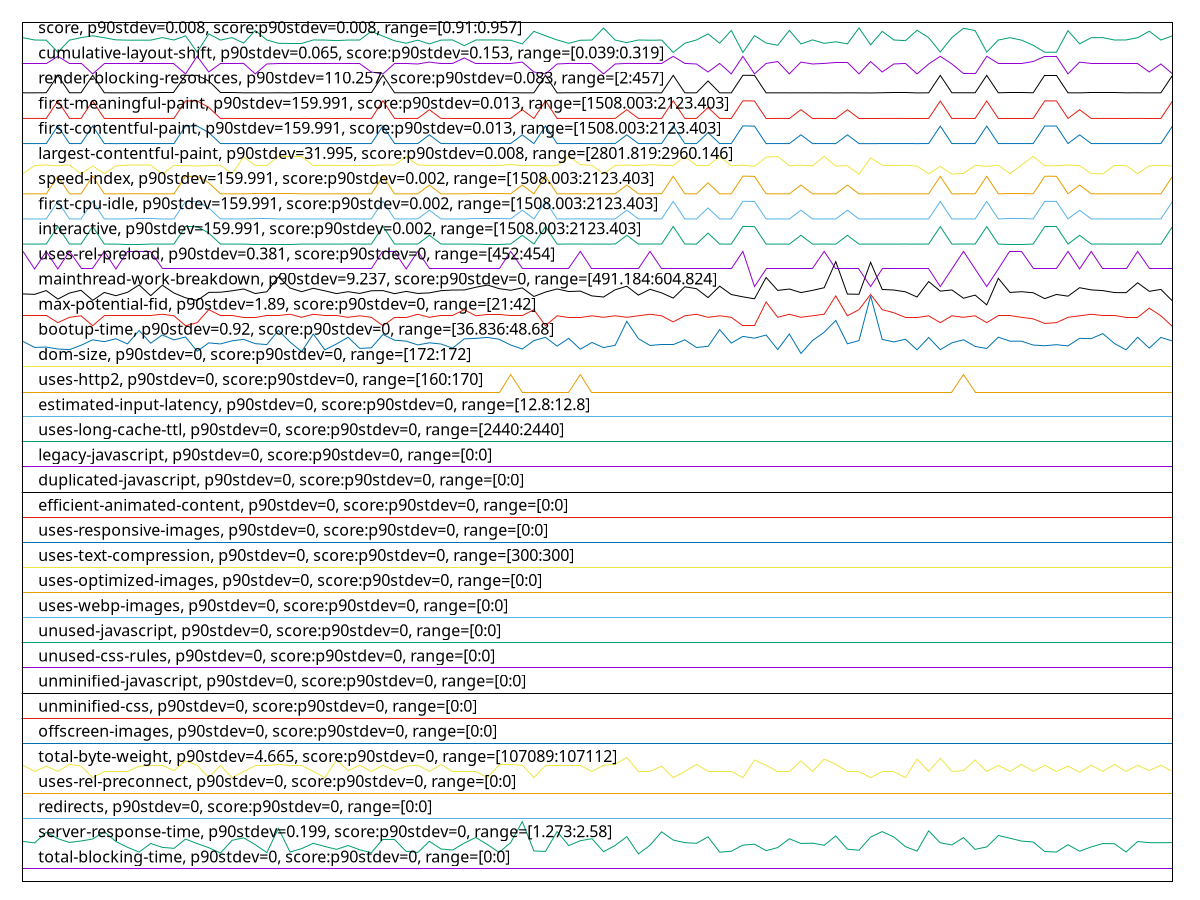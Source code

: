 reset

$totalBlockingTimeP90Stdev0ScoreP90Stdev0Range00 <<EOF
0 0.5
1 0.5
2 0.5
3 0.5
4 0.5
5 0.5
6 0.5
7 0.5
8 0.5
9 0.5
10 0.5
11 0.5
12 0.5
13 0.5
14 0.5
15 0.5
16 0.5
17 0.5
18 0.5
19 0.5
20 0.5
21 0.5
22 0.5
23 0.5
24 0.5
25 0.5
26 0.5
27 0.5
28 0.5
29 0.5
30 0.5
31 0.5
32 0.5
33 0.5
34 0.5
35 0.5
36 0.5
37 0.5
38 0.5
39 0.5
40 0.5
41 0.5
42 0.5
43 0.5
44 0.5
45 0.5
46 0.5
47 0.5
48 0.5
49 0.5
50 0.5
51 0.5
52 0.5
53 0.5
54 0.5
55 0.5
56 0.5
57 0.5
58 0.5
59 0.5
60 0.5
61 0.5
62 0.5
63 0.5
64 0.5
65 0.5
66 0.5
67 0.5
68 0.5
69 0.5
70 0.5
71 0.5
72 0.5
73 0.5
74 0.5
75 0.5
76 0.5
77 0.5
78 0.5
79 0.5
80 0.5
81 0.5
82 0.5
83 0.5
84 0.5
85 0.5
86 0.5
87 0.5
88 0.5
89 0.5
90 0.5
91 0.5
92 0.5
93 0.5
94 0.5
95 0.5
96 0.5
97 0.5
98 0.5
99 0.5
EOF

$serverResponseTimeP90Stdev0199ScoreP90Stdev0Range1273258 <<EOF
0 1.5980689170182842
1 1.535059071729958
2 1.9574219409282703
3 1.704398030942335
4 1.55376511954993
5 1.6128368495077356
6 1.6906146272855136
7 1.9840042194092826
8 1.5901926863572435
9 1.3617819971870606
10 1.1717679324894519
11 1.513399437412096
12 1.3578438818565401
13 1.3194472573839666
14 1.6886455696202531
15 1.5084767932489451
16 1.3460295358649792
17 1.1304177215189875
18 1.637450070323488
19 1.7378720112517583
20 1.4661420534458511
21 1.1510928270042196
22 2.1149465541490855
23 1.1727524613220817
24 1.3096019690576652
25 1.5202911392405063
26 1.3923023909985937
27 1.2800661040787624
28 1.4326680731364279
29 1.2633291139240508
30 1.1442011251758089
31 1.6591097046413503
32 1.6591097046413503
33 1.2003192686357247
34 1.15503094233474
35 1.6000379746835443
36 1.2948340365682138
37 1.2524992967651198
38 1.526198312236287
39 1.75362447257384
40 1.4700801687763712
41 1.1579845288326303
42 1.5488424753867793
43 2.3837229254571026
44 1.2141026722925459
45 1.1993347398030945
46 1.987942334739803
47 1.4297144866385374
48 1.6236666666666666
49 1.7034135021097048
50 1.186535864978903
51 1.4346371308016879
52 1.786113924050633
53 1.0969437412095642
54 1.4434978902953588
55 1.9761279887482421
56 1.6502489451476794
57 1.545888888888889
58 1.5202911392405063
59 1.7782376933895923
60 1.166845288326301
61 1.205241912798875
62 1.4464514767932493
63 1.4868171589310832
64 1.2288706047819973
65 1.3489831223628692
66 1.6984908579465545
67 1.514383966244726
68 1.526198312236287
69 1.4405443037974686
70 1.8146652601969058
71 1.2869578059071731
72 1.243638537271449
73 1.7683924050632913
74 1.985973277074543
75 1.7733150492264416
76 1.386395218002813
77 1.2121336146272856
78 2.016493670886076
79 1.5399817158931086
80 1.45531223628692
81 1.7487018284106892
82 1.2810506329113927
83 1.375565400843882
84 1.8304177215189874
85 1.7231040787623066
86 1.6088987341772154
87 1.5714866385372719
88 1.1934275668073138
89 1.173736990154712
90 1.4641729957805911
91 1.2072109704641352
92 1.375565400843882
93 1.5104458509142054
94 1.5025696202531647
95 1.1747215189873421
96 1.5901926863572435
97 1.545888888888889
98 1.5439198312236289
99 1.547857946554149
EOF

$redirectsP90Stdev0ScoreP90Stdev0Range00 <<EOF
0 2.5
1 2.5
2 2.5
3 2.5
4 2.5
5 2.5
6 2.5
7 2.5
8 2.5
9 2.5
10 2.5
11 2.5
12 2.5
13 2.5
14 2.5
15 2.5
16 2.5
17 2.5
18 2.5
19 2.5
20 2.5
21 2.5
22 2.5
23 2.5
24 2.5
25 2.5
26 2.5
27 2.5
28 2.5
29 2.5
30 2.5
31 2.5
32 2.5
33 2.5
34 2.5
35 2.5
36 2.5
37 2.5
38 2.5
39 2.5
40 2.5
41 2.5
42 2.5
43 2.5
44 2.5
45 2.5
46 2.5
47 2.5
48 2.5
49 2.5
50 2.5
51 2.5
52 2.5
53 2.5
54 2.5
55 2.5
56 2.5
57 2.5
58 2.5
59 2.5
60 2.5
61 2.5
62 2.5
63 2.5
64 2.5
65 2.5
66 2.5
67 2.5
68 2.5
69 2.5
70 2.5
71 2.5
72 2.5
73 2.5
74 2.5
75 2.5
76 2.5
77 2.5
78 2.5
79 2.5
80 2.5
81 2.5
82 2.5
83 2.5
84 2.5
85 2.5
86 2.5
87 2.5
88 2.5
89 2.5
90 2.5
91 2.5
92 2.5
93 2.5
94 2.5
95 2.5
96 2.5
97 2.5
98 2.5
99 2.5
EOF

$usesRelPreconnectP90Stdev0ScoreP90Stdev0Range00 <<EOF
0 3.5
1 3.5
2 3.5
3 3.5
4 3.5
5 3.5
6 3.5
7 3.5
8 3.5
9 3.5
10 3.5
11 3.5
12 3.5
13 3.5
14 3.5
15 3.5
16 3.5
17 3.5
18 3.5
19 3.5
20 3.5
21 3.5
22 3.5
23 3.5
24 3.5
25 3.5
26 3.5
27 3.5
28 3.5
29 3.5
30 3.5
31 3.5
32 3.5
33 3.5
34 3.5
35 3.5
36 3.5
37 3.5
38 3.5
39 3.5
40 3.5
41 3.5
42 3.5
43 3.5
44 3.5
45 3.5
46 3.5
47 3.5
48 3.5
49 3.5
50 3.5
51 3.5
52 3.5
53 3.5
54 3.5
55 3.5
56 3.5
57 3.5
58 3.5
59 3.5
60 3.5
61 3.5
62 3.5
63 3.5
64 3.5
65 3.5
66 3.5
67 3.5
68 3.5
69 3.5
70 3.5
71 3.5
72 3.5
73 3.5
74 3.5
75 3.5
76 3.5
77 3.5
78 3.5
79 3.5
80 3.5
81 3.5
82 3.5
83 3.5
84 3.5
85 3.5
86 3.5
87 3.5
88 3.5
89 3.5
90 3.5
91 3.5
92 3.5
93 3.5
94 3.5
95 3.5
96 3.5
97 3.5
98 3.5
99 3.5
EOF

$totalByteWeightP90Stdev4665ScoreP90Stdev0Range107089107112 <<EOF
0 4.626000000000204
1 4.381000000000313
2 4.591000000000349
3 4.381000000000313
4 4.661000000000058
5 4.591000000000349
6 4.136000000000422
7 4.381000000000313
8 4.381000000000313
9 4.381000000000313
10 4.591000000000349
11 4.626000000000204
12 4.626000000000204
13 4.416000000000167
14 4.801000000000386
15 4.626000000000204
16 4.136000000000422
17 4.626000000000204
18 4.136000000000422
19 4.381000000000313
20 4.626000000000204
21 4.626000000000204
22 4.661000000000058
23 4.626000000000204
24 4.626000000000204
25 4.381000000000313
26 4.136000000000422
27 4.83600000000024
28 4.416000000000167
29 4.626000000000204
30 4.381000000000313
31 4.626000000000204
32 4.416000000000167
33 4.591000000000349
34 4.626000000000204
35 4.381000000000313
36 4.661000000000058
37 4.381000000000313
38 4.381000000000313
39 4.381000000000313
40 4.136000000000422
41 4.661000000000058
42 4.661000000000058
43 4.626000000000204
44 4.136000000000422
45 4.626000000000204
46 4.626000000000204
47 4.626000000000204
48 4.626000000000204
49 4.381000000000313
50 4.626000000000204
51 4.661000000000058
52 4.941000000000258
53 4.381000000000313
54 4.381000000000313
55 4.591000000000349
56 4.136000000000422
57 4.381000000000313
58 4.661000000000058
59 4.381000000000313
60 4.381000000000313
61 4.381000000000313
62 4.136000000000422
63 4.83600000000024
64 4.626000000000204
65 4.381000000000313
66 4.381000000000313
67 4.801000000000386
68 4.381000000000313
69 4.871000000000095
70 4.661000000000058
71 4.381000000000313
72 4.381000000000313
73 4.136000000000422
74 4.381000000000313
75 4.381000000000313
76 4.136000000000422
77 4.871000000000095
78 4.381000000000313
79 4.906000000000404
80 4.381000000000313
81 4.416000000000167
82 4.83600000000024
83 4.381000000000313
84 4.626000000000204
85 4.381000000000313
86 4.661000000000058
87 4.381000000000313
88 4.626000000000204
89 4.381000000000313
90 4.591000000000349
91 4.346000000000458
92 4.626000000000204
93 4.381000000000313
94 4.661000000000058
95 4.381000000000313
96 4.626000000000204
97 4.416000000000167
98 4.626000000000204
99 4.381000000000313
EOF

$offscreenImagesP90Stdev0ScoreP90Stdev0Range00 <<EOF
0 5.5
1 5.5
2 5.5
3 5.5
4 5.5
5 5.5
6 5.5
7 5.5
8 5.5
9 5.5
10 5.5
11 5.5
12 5.5
13 5.5
14 5.5
15 5.5
16 5.5
17 5.5
18 5.5
19 5.5
20 5.5
21 5.5
22 5.5
23 5.5
24 5.5
25 5.5
26 5.5
27 5.5
28 5.5
29 5.5
30 5.5
31 5.5
32 5.5
33 5.5
34 5.5
35 5.5
36 5.5
37 5.5
38 5.5
39 5.5
40 5.5
41 5.5
42 5.5
43 5.5
44 5.5
45 5.5
46 5.5
47 5.5
48 5.5
49 5.5
50 5.5
51 5.5
52 5.5
53 5.5
54 5.5
55 5.5
56 5.5
57 5.5
58 5.5
59 5.5
60 5.5
61 5.5
62 5.5
63 5.5
64 5.5
65 5.5
66 5.5
67 5.5
68 5.5
69 5.5
70 5.5
71 5.5
72 5.5
73 5.5
74 5.5
75 5.5
76 5.5
77 5.5
78 5.5
79 5.5
80 5.5
81 5.5
82 5.5
83 5.5
84 5.5
85 5.5
86 5.5
87 5.5
88 5.5
89 5.5
90 5.5
91 5.5
92 5.5
93 5.5
94 5.5
95 5.5
96 5.5
97 5.5
98 5.5
99 5.5
EOF

$unminifiedCssP90Stdev0ScoreP90Stdev0Range00 <<EOF
0 6.5
1 6.5
2 6.5
3 6.5
4 6.5
5 6.5
6 6.5
7 6.5
8 6.5
9 6.5
10 6.5
11 6.5
12 6.5
13 6.5
14 6.5
15 6.5
16 6.5
17 6.5
18 6.5
19 6.5
20 6.5
21 6.5
22 6.5
23 6.5
24 6.5
25 6.5
26 6.5
27 6.5
28 6.5
29 6.5
30 6.5
31 6.5
32 6.5
33 6.5
34 6.5
35 6.5
36 6.5
37 6.5
38 6.5
39 6.5
40 6.5
41 6.5
42 6.5
43 6.5
44 6.5
45 6.5
46 6.5
47 6.5
48 6.5
49 6.5
50 6.5
51 6.5
52 6.5
53 6.5
54 6.5
55 6.5
56 6.5
57 6.5
58 6.5
59 6.5
60 6.5
61 6.5
62 6.5
63 6.5
64 6.5
65 6.5
66 6.5
67 6.5
68 6.5
69 6.5
70 6.5
71 6.5
72 6.5
73 6.5
74 6.5
75 6.5
76 6.5
77 6.5
78 6.5
79 6.5
80 6.5
81 6.5
82 6.5
83 6.5
84 6.5
85 6.5
86 6.5
87 6.5
88 6.5
89 6.5
90 6.5
91 6.5
92 6.5
93 6.5
94 6.5
95 6.5
96 6.5
97 6.5
98 6.5
99 6.5
EOF

$unminifiedJavascriptP90Stdev0ScoreP90Stdev0Range00 <<EOF
0 7.5
1 7.5
2 7.5
3 7.5
4 7.5
5 7.5
6 7.5
7 7.5
8 7.5
9 7.5
10 7.5
11 7.5
12 7.5
13 7.5
14 7.5
15 7.5
16 7.5
17 7.5
18 7.5
19 7.5
20 7.5
21 7.5
22 7.5
23 7.5
24 7.5
25 7.5
26 7.5
27 7.5
28 7.5
29 7.5
30 7.5
31 7.5
32 7.5
33 7.5
34 7.5
35 7.5
36 7.5
37 7.5
38 7.5
39 7.5
40 7.5
41 7.5
42 7.5
43 7.5
44 7.5
45 7.5
46 7.5
47 7.5
48 7.5
49 7.5
50 7.5
51 7.5
52 7.5
53 7.5
54 7.5
55 7.5
56 7.5
57 7.5
58 7.5
59 7.5
60 7.5
61 7.5
62 7.5
63 7.5
64 7.5
65 7.5
66 7.5
67 7.5
68 7.5
69 7.5
70 7.5
71 7.5
72 7.5
73 7.5
74 7.5
75 7.5
76 7.5
77 7.5
78 7.5
79 7.5
80 7.5
81 7.5
82 7.5
83 7.5
84 7.5
85 7.5
86 7.5
87 7.5
88 7.5
89 7.5
90 7.5
91 7.5
92 7.5
93 7.5
94 7.5
95 7.5
96 7.5
97 7.5
98 7.5
99 7.5
EOF

$unusedCssRulesP90Stdev0ScoreP90Stdev0Range00 <<EOF
0 8.5
1 8.5
2 8.5
3 8.5
4 8.5
5 8.5
6 8.5
7 8.5
8 8.5
9 8.5
10 8.5
11 8.5
12 8.5
13 8.5
14 8.5
15 8.5
16 8.5
17 8.5
18 8.5
19 8.5
20 8.5
21 8.5
22 8.5
23 8.5
24 8.5
25 8.5
26 8.5
27 8.5
28 8.5
29 8.5
30 8.5
31 8.5
32 8.5
33 8.5
34 8.5
35 8.5
36 8.5
37 8.5
38 8.5
39 8.5
40 8.5
41 8.5
42 8.5
43 8.5
44 8.5
45 8.5
46 8.5
47 8.5
48 8.5
49 8.5
50 8.5
51 8.5
52 8.5
53 8.5
54 8.5
55 8.5
56 8.5
57 8.5
58 8.5
59 8.5
60 8.5
61 8.5
62 8.5
63 8.5
64 8.5
65 8.5
66 8.5
67 8.5
68 8.5
69 8.5
70 8.5
71 8.5
72 8.5
73 8.5
74 8.5
75 8.5
76 8.5
77 8.5
78 8.5
79 8.5
80 8.5
81 8.5
82 8.5
83 8.5
84 8.5
85 8.5
86 8.5
87 8.5
88 8.5
89 8.5
90 8.5
91 8.5
92 8.5
93 8.5
94 8.5
95 8.5
96 8.5
97 8.5
98 8.5
99 8.5
EOF

$unusedJavascriptP90Stdev0ScoreP90Stdev0Range00 <<EOF
0 9.5
1 9.5
2 9.5
3 9.5
4 9.5
5 9.5
6 9.5
7 9.5
8 9.5
9 9.5
10 9.5
11 9.5
12 9.5
13 9.5
14 9.5
15 9.5
16 9.5
17 9.5
18 9.5
19 9.5
20 9.5
21 9.5
22 9.5
23 9.5
24 9.5
25 9.5
26 9.5
27 9.5
28 9.5
29 9.5
30 9.5
31 9.5
32 9.5
33 9.5
34 9.5
35 9.5
36 9.5
37 9.5
38 9.5
39 9.5
40 9.5
41 9.5
42 9.5
43 9.5
44 9.5
45 9.5
46 9.5
47 9.5
48 9.5
49 9.5
50 9.5
51 9.5
52 9.5
53 9.5
54 9.5
55 9.5
56 9.5
57 9.5
58 9.5
59 9.5
60 9.5
61 9.5
62 9.5
63 9.5
64 9.5
65 9.5
66 9.5
67 9.5
68 9.5
69 9.5
70 9.5
71 9.5
72 9.5
73 9.5
74 9.5
75 9.5
76 9.5
77 9.5
78 9.5
79 9.5
80 9.5
81 9.5
82 9.5
83 9.5
84 9.5
85 9.5
86 9.5
87 9.5
88 9.5
89 9.5
90 9.5
91 9.5
92 9.5
93 9.5
94 9.5
95 9.5
96 9.5
97 9.5
98 9.5
99 9.5
EOF

$usesWebpImagesP90Stdev0ScoreP90Stdev0Range00 <<EOF
0 10.5
1 10.5
2 10.5
3 10.5
4 10.5
5 10.5
6 10.5
7 10.5
8 10.5
9 10.5
10 10.5
11 10.5
12 10.5
13 10.5
14 10.5
15 10.5
16 10.5
17 10.5
18 10.5
19 10.5
20 10.5
21 10.5
22 10.5
23 10.5
24 10.5
25 10.5
26 10.5
27 10.5
28 10.5
29 10.5
30 10.5
31 10.5
32 10.5
33 10.5
34 10.5
35 10.5
36 10.5
37 10.5
38 10.5
39 10.5
40 10.5
41 10.5
42 10.5
43 10.5
44 10.5
45 10.5
46 10.5
47 10.5
48 10.5
49 10.5
50 10.5
51 10.5
52 10.5
53 10.5
54 10.5
55 10.5
56 10.5
57 10.5
58 10.5
59 10.5
60 10.5
61 10.5
62 10.5
63 10.5
64 10.5
65 10.5
66 10.5
67 10.5
68 10.5
69 10.5
70 10.5
71 10.5
72 10.5
73 10.5
74 10.5
75 10.5
76 10.5
77 10.5
78 10.5
79 10.5
80 10.5
81 10.5
82 10.5
83 10.5
84 10.5
85 10.5
86 10.5
87 10.5
88 10.5
89 10.5
90 10.5
91 10.5
92 10.5
93 10.5
94 10.5
95 10.5
96 10.5
97 10.5
98 10.5
99 10.5
EOF

$usesOptimizedImagesP90Stdev0ScoreP90Stdev0Range00 <<EOF
0 11.5
1 11.5
2 11.5
3 11.5
4 11.5
5 11.5
6 11.5
7 11.5
8 11.5
9 11.5
10 11.5
11 11.5
12 11.5
13 11.5
14 11.5
15 11.5
16 11.5
17 11.5
18 11.5
19 11.5
20 11.5
21 11.5
22 11.5
23 11.5
24 11.5
25 11.5
26 11.5
27 11.5
28 11.5
29 11.5
30 11.5
31 11.5
32 11.5
33 11.5
34 11.5
35 11.5
36 11.5
37 11.5
38 11.5
39 11.5
40 11.5
41 11.5
42 11.5
43 11.5
44 11.5
45 11.5
46 11.5
47 11.5
48 11.5
49 11.5
50 11.5
51 11.5
52 11.5
53 11.5
54 11.5
55 11.5
56 11.5
57 11.5
58 11.5
59 11.5
60 11.5
61 11.5
62 11.5
63 11.5
64 11.5
65 11.5
66 11.5
67 11.5
68 11.5
69 11.5
70 11.5
71 11.5
72 11.5
73 11.5
74 11.5
75 11.5
76 11.5
77 11.5
78 11.5
79 11.5
80 11.5
81 11.5
82 11.5
83 11.5
84 11.5
85 11.5
86 11.5
87 11.5
88 11.5
89 11.5
90 11.5
91 11.5
92 11.5
93 11.5
94 11.5
95 11.5
96 11.5
97 11.5
98 11.5
99 11.5
EOF

$usesTextCompressionP90Stdev0ScoreP90Stdev0Range300300 <<EOF
0 12.5
1 12.5
2 12.5
3 12.5
4 12.5
5 12.5
6 12.5
7 12.5
8 12.5
9 12.5
10 12.5
11 12.5
12 12.5
13 12.5
14 12.5
15 12.5
16 12.5
17 12.5
18 12.5
19 12.5
20 12.5
21 12.5
22 12.5
23 12.5
24 12.5
25 12.5
26 12.5
27 12.5
28 12.5
29 12.5
30 12.5
31 12.5
32 12.5
33 12.5
34 12.5
35 12.5
36 12.5
37 12.5
38 12.5
39 12.5
40 12.5
41 12.5
42 12.5
43 12.5
44 12.5
45 12.5
46 12.5
47 12.5
48 12.5
49 12.5
50 12.5
51 12.5
52 12.5
53 12.5
54 12.5
55 12.5
56 12.5
57 12.5
58 12.5
59 12.5
60 12.5
61 12.5
62 12.5
63 12.5
64 12.5
65 12.5
66 12.5
67 12.5
68 12.5
69 12.5
70 12.5
71 12.5
72 12.5
73 12.5
74 12.5
75 12.5
76 12.5
77 12.5
78 12.5
79 12.5
80 12.5
81 12.5
82 12.5
83 12.5
84 12.5
85 12.5
86 12.5
87 12.5
88 12.5
89 12.5
90 12.5
91 12.5
92 12.5
93 12.5
94 12.5
95 12.5
96 12.5
97 12.5
98 12.5
99 12.5
EOF

$usesResponsiveImagesP90Stdev0ScoreP90Stdev0Range00 <<EOF
0 13.5
1 13.5
2 13.5
3 13.5
4 13.5
5 13.5
6 13.5
7 13.5
8 13.5
9 13.5
10 13.5
11 13.5
12 13.5
13 13.5
14 13.5
15 13.5
16 13.5
17 13.5
18 13.5
19 13.5
20 13.5
21 13.5
22 13.5
23 13.5
24 13.5
25 13.5
26 13.5
27 13.5
28 13.5
29 13.5
30 13.5
31 13.5
32 13.5
33 13.5
34 13.5
35 13.5
36 13.5
37 13.5
38 13.5
39 13.5
40 13.5
41 13.5
42 13.5
43 13.5
44 13.5
45 13.5
46 13.5
47 13.5
48 13.5
49 13.5
50 13.5
51 13.5
52 13.5
53 13.5
54 13.5
55 13.5
56 13.5
57 13.5
58 13.5
59 13.5
60 13.5
61 13.5
62 13.5
63 13.5
64 13.5
65 13.5
66 13.5
67 13.5
68 13.5
69 13.5
70 13.5
71 13.5
72 13.5
73 13.5
74 13.5
75 13.5
76 13.5
77 13.5
78 13.5
79 13.5
80 13.5
81 13.5
82 13.5
83 13.5
84 13.5
85 13.5
86 13.5
87 13.5
88 13.5
89 13.5
90 13.5
91 13.5
92 13.5
93 13.5
94 13.5
95 13.5
96 13.5
97 13.5
98 13.5
99 13.5
EOF

$efficientAnimatedContentP90Stdev0ScoreP90Stdev0Range00 <<EOF
0 14.5
1 14.5
2 14.5
3 14.5
4 14.5
5 14.5
6 14.5
7 14.5
8 14.5
9 14.5
10 14.5
11 14.5
12 14.5
13 14.5
14 14.5
15 14.5
16 14.5
17 14.5
18 14.5
19 14.5
20 14.5
21 14.5
22 14.5
23 14.5
24 14.5
25 14.5
26 14.5
27 14.5
28 14.5
29 14.5
30 14.5
31 14.5
32 14.5
33 14.5
34 14.5
35 14.5
36 14.5
37 14.5
38 14.5
39 14.5
40 14.5
41 14.5
42 14.5
43 14.5
44 14.5
45 14.5
46 14.5
47 14.5
48 14.5
49 14.5
50 14.5
51 14.5
52 14.5
53 14.5
54 14.5
55 14.5
56 14.5
57 14.5
58 14.5
59 14.5
60 14.5
61 14.5
62 14.5
63 14.5
64 14.5
65 14.5
66 14.5
67 14.5
68 14.5
69 14.5
70 14.5
71 14.5
72 14.5
73 14.5
74 14.5
75 14.5
76 14.5
77 14.5
78 14.5
79 14.5
80 14.5
81 14.5
82 14.5
83 14.5
84 14.5
85 14.5
86 14.5
87 14.5
88 14.5
89 14.5
90 14.5
91 14.5
92 14.5
93 14.5
94 14.5
95 14.5
96 14.5
97 14.5
98 14.5
99 14.5
EOF

$duplicatedJavascriptP90Stdev0ScoreP90Stdev0Range00 <<EOF
0 15.5
1 15.5
2 15.5
3 15.5
4 15.5
5 15.5
6 15.5
7 15.5
8 15.5
9 15.5
10 15.5
11 15.5
12 15.5
13 15.5
14 15.5
15 15.5
16 15.5
17 15.5
18 15.5
19 15.5
20 15.5
21 15.5
22 15.5
23 15.5
24 15.5
25 15.5
26 15.5
27 15.5
28 15.5
29 15.5
30 15.5
31 15.5
32 15.5
33 15.5
34 15.5
35 15.5
36 15.5
37 15.5
38 15.5
39 15.5
40 15.5
41 15.5
42 15.5
43 15.5
44 15.5
45 15.5
46 15.5
47 15.5
48 15.5
49 15.5
50 15.5
51 15.5
52 15.5
53 15.5
54 15.5
55 15.5
56 15.5
57 15.5
58 15.5
59 15.5
60 15.5
61 15.5
62 15.5
63 15.5
64 15.5
65 15.5
66 15.5
67 15.5
68 15.5
69 15.5
70 15.5
71 15.5
72 15.5
73 15.5
74 15.5
75 15.5
76 15.5
77 15.5
78 15.5
79 15.5
80 15.5
81 15.5
82 15.5
83 15.5
84 15.5
85 15.5
86 15.5
87 15.5
88 15.5
89 15.5
90 15.5
91 15.5
92 15.5
93 15.5
94 15.5
95 15.5
96 15.5
97 15.5
98 15.5
99 15.5
EOF

$legacyJavascriptP90Stdev0ScoreP90Stdev0Range00 <<EOF
0 16.5
1 16.5
2 16.5
3 16.5
4 16.5
5 16.5
6 16.5
7 16.5
8 16.5
9 16.5
10 16.5
11 16.5
12 16.5
13 16.5
14 16.5
15 16.5
16 16.5
17 16.5
18 16.5
19 16.5
20 16.5
21 16.5
22 16.5
23 16.5
24 16.5
25 16.5
26 16.5
27 16.5
28 16.5
29 16.5
30 16.5
31 16.5
32 16.5
33 16.5
34 16.5
35 16.5
36 16.5
37 16.5
38 16.5
39 16.5
40 16.5
41 16.5
42 16.5
43 16.5
44 16.5
45 16.5
46 16.5
47 16.5
48 16.5
49 16.5
50 16.5
51 16.5
52 16.5
53 16.5
54 16.5
55 16.5
56 16.5
57 16.5
58 16.5
59 16.5
60 16.5
61 16.5
62 16.5
63 16.5
64 16.5
65 16.5
66 16.5
67 16.5
68 16.5
69 16.5
70 16.5
71 16.5
72 16.5
73 16.5
74 16.5
75 16.5
76 16.5
77 16.5
78 16.5
79 16.5
80 16.5
81 16.5
82 16.5
83 16.5
84 16.5
85 16.5
86 16.5
87 16.5
88 16.5
89 16.5
90 16.5
91 16.5
92 16.5
93 16.5
94 16.5
95 16.5
96 16.5
97 16.5
98 16.5
99 16.5
EOF

$usesLongCacheTtlP90Stdev0ScoreP90Stdev0Range24402440 <<EOF
0 17.5
1 17.5
2 17.5
3 17.5
4 17.5
5 17.5
6 17.5
7 17.5
8 17.5
9 17.5
10 17.5
11 17.5
12 17.5
13 17.5
14 17.5
15 17.5
16 17.5
17 17.5
18 17.5
19 17.5
20 17.5
21 17.5
22 17.5
23 17.5
24 17.5
25 17.5
26 17.5
27 17.5
28 17.5
29 17.5
30 17.5
31 17.5
32 17.5
33 17.5
34 17.5
35 17.5
36 17.5
37 17.5
38 17.5
39 17.5
40 17.5
41 17.5
42 17.5
43 17.5
44 17.5
45 17.5
46 17.5
47 17.5
48 17.5
49 17.5
50 17.5
51 17.5
52 17.5
53 17.5
54 17.5
55 17.5
56 17.5
57 17.5
58 17.5
59 17.5
60 17.5
61 17.5
62 17.5
63 17.5
64 17.5
65 17.5
66 17.5
67 17.5
68 17.5
69 17.5
70 17.5
71 17.5
72 17.5
73 17.5
74 17.5
75 17.5
76 17.5
77 17.5
78 17.5
79 17.5
80 17.5
81 17.5
82 17.5
83 17.5
84 17.5
85 17.5
86 17.5
87 17.5
88 17.5
89 17.5
90 17.5
91 17.5
92 17.5
93 17.5
94 17.5
95 17.5
96 17.5
97 17.5
98 17.5
99 17.5
EOF

$estimatedInputLatencyP90Stdev0ScoreP90Stdev0Range128128 <<EOF
0 18.500000000000185
1 18.500000000000185
2 18.500000000000185
3 18.500000000000185
4 18.500000000000185
5 18.500000000000185
6 18.500000000000185
7 18.500000000000185
8 18.500000000000185
9 18.500000000000185
10 18.500000000000185
11 18.500000000000185
12 18.500000000000185
13 18.500000000000185
14 18.500000000000185
15 18.500000000000185
16 18.500000000000185
17 18.500000000000185
18 18.500000000000185
19 18.500000000000185
20 18.500000000000185
21 18.500000000000185
22 18.500000000000185
23 18.500000000000185
24 18.500000000000185
25 18.500000000000185
26 18.500000000000185
27 18.500000000000185
28 18.500000000000185
29 18.500000000000185
30 18.500000000000185
31 18.500000000000185
32 18.500000000000185
33 18.500000000000185
34 18.500000000000185
35 18.500000000000185
36 18.500000000000185
37 18.500000000000185
38 18.500000000000185
39 18.500000000000185
40 18.500000000000185
41 18.500000000000185
42 18.500000000000185
43 18.500000000000185
44 18.500000000000185
45 18.500000000000185
46 18.500000000000185
47 18.500000000000185
48 18.500000000000185
49 18.500000000000185
50 18.500000000000185
51 18.500000000000185
52 18.500000000000185
53 18.500000000000185
54 18.500000000000185
55 18.500000000000185
56 18.500000000000185
57 18.500000000000185
58 18.500000000000185
59 18.500000000000185
60 18.500000000000185
61 18.500000000000185
62 18.500000000000185
63 18.500000000000185
64 18.500000000000185
65 18.500000000000185
66 18.500000000000185
67 18.500000000000185
68 18.500000000000185
69 18.500000000000185
70 18.500000000000185
71 18.500000000000185
72 18.500000000000185
73 18.500000000000185
74 18.500000000000185
75 18.500000000000185
76 18.500000000000185
77 18.500000000000185
78 18.500000000000185
79 18.500000000000185
80 18.500000000000185
81 18.500000000000185
82 18.500000000000185
83 18.500000000000185
84 18.500000000000185
85 18.500000000000185
86 18.500000000000185
87 18.500000000000185
88 18.500000000000185
89 18.500000000000185
90 18.500000000000185
91 18.500000000000185
92 18.500000000000185
93 18.500000000000185
94 18.500000000000185
95 18.500000000000185
96 18.500000000000185
97 18.500000000000185
98 18.500000000000185
99 18.500000000000185
EOF

$usesHttp2P90Stdev0ScoreP90Stdev0Range160170 <<EOF
0 19.479
1 19.479
2 19.479
3 19.479
4 19.479
5 19.479
6 19.479
7 19.479
8 19.479
9 19.479
10 19.479
11 19.479
12 19.479
13 19.479
14 19.479
15 19.479
16 19.479
17 19.479
18 19.479
19 19.479
20 19.479
21 19.479
22 19.479
23 19.479
24 19.479
25 19.479
26 19.479
27 19.479
28 19.479
29 19.479
30 19.479
31 19.479
32 19.479
33 19.479
34 19.479
35 19.479
36 19.479
37 19.479
38 19.479
39 19.479
40 19.479
41 19.479
42 20.179
43 19.479
44 19.479
45 19.479
46 19.479
47 19.479
48 20.179
49 19.479
50 19.479
51 19.479
52 19.479
53 19.479
54 19.479
55 19.479
56 19.479
57 19.479
58 19.479
59 19.479
60 19.479
61 19.479
62 19.479
63 19.479
64 19.479
65 19.479
66 19.479
67 19.479
68 19.479
69 19.479
70 19.479
71 19.479
72 19.479
73 19.479
74 19.479
75 19.479
76 19.479
77 19.479
78 19.479
79 19.479
80 19.479
81 20.179
82 19.479
83 19.479
84 19.479
85 19.479
86 19.479
87 19.479
88 19.479
89 19.479
90 19.479
91 19.479
92 19.479
93 19.479
94 19.479
95 19.479
96 19.479
97 19.479
98 19.479
99 19.479
EOF

$domSizeP90Stdev0ScoreP90Stdev0Range172172 <<EOF
0 20.5
1 20.5
2 20.5
3 20.5
4 20.5
5 20.5
6 20.5
7 20.5
8 20.5
9 20.5
10 20.5
11 20.5
12 20.5
13 20.5
14 20.5
15 20.5
16 20.5
17 20.5
18 20.5
19 20.5
20 20.5
21 20.5
22 20.5
23 20.5
24 20.5
25 20.5
26 20.5
27 20.5
28 20.5
29 20.5
30 20.5
31 20.5
32 20.5
33 20.5
34 20.5
35 20.5
36 20.5
37 20.5
38 20.5
39 20.5
40 20.5
41 20.5
42 20.5
43 20.5
44 20.5
45 20.5
46 20.5
47 20.5
48 20.5
49 20.5
50 20.5
51 20.5
52 20.5
53 20.5
54 20.5
55 20.5
56 20.5
57 20.5
58 20.5
59 20.5
60 20.5
61 20.5
62 20.5
63 20.5
64 20.5
65 20.5
66 20.5
67 20.5
68 20.5
69 20.5
70 20.5
71 20.5
72 20.5
73 20.5
74 20.5
75 20.5
76 20.5
77 20.5
78 20.5
79 20.5
80 20.5
81 20.5
82 20.5
83 20.5
84 20.5
85 20.5
86 20.5
87 20.5
88 20.5
89 20.5
90 20.5
91 20.5
92 20.5
93 20.5
94 20.5
95 20.5
96 20.5
97 20.5
98 20.5
99 20.5
EOF

$bootupTimeP90Stdev092ScoreP90Stdev0Range368364868 <<EOF
0 21.49652707182321
1 21.2590685082873
2 21.272991160221
3 21.19641657458564
4 21.16934475138122
5 21.344151381215475
6 21.561499447513818
7 21.487245303867407
8 21.602493922651938
9 21.39829502762431
10 21.93122320441989
11 21.4269138121547
12 21.75564309392265
13 21.559179005524864
14 21.673654143646413
15 21.106692817679562
16 21.44006298342542
17 21.39752154696133
18 21.520504972375694
19 21.579289502762435
20 21.40912375690608
21 21.37199668508288
22 21.937411049723757
23 21.47022872928177
24 21.09509060773481
25 21.79199668508287
26 21.161609944751387
27 21.39674806629835
28 21.662825414364644
29 21.220394475138125
30 21.24205193370166
31 21.77343314917127
32 21.546029834254146
33 21.508902762430942
34 21.358074033149173
35 21.442383425414366
36 21.394427624309394
37 21.23122320441989
38 21.598626519337017
39 21.617963535911603
40 21.65741104972376
41 21.583930386740334
42 21.35420662983426
43 21.19641657458564
44 21.529786740331495
45 21.658958011049727
46 21.31089171270719
47 21.61873701657459
48 21.188681767955806
49 21.45630607734807
50 21.252107182320444
51 21.34337790055249
52 22.29707955801105
53 21.60790828729282
54 21.33641657458564
55 21.385145856353596
56 21.385145856353596
57 21.559179005524864
58 21.25674806629835
59 21.30238342541437
60 21.96680331491713
61 21.430781215469615
62 21.697632044198897
63 21.625698342541437
64 21.752549171270722
65 21.173212154696138
66 21.79277016574586
67 21.020836464088404
68 21.533654143646412
69 21.861609944751386
70 22.332659668508285
71 21.4037093922652
72 21.531333701657463
73 23.31111270718231
74 21.577742541436464
75 21.477963535911606
76 21.5854773480663
77 21.161609944751383
78 21.65509060773481
79 21.170891712707185
80 21.440836464088402
81 21.56459337016575
82 21.298516022099452
83 21.217300552486194
84 21.665145856353593
85 21.508129281767957
86 21.506582320441993
87 21.35265966850829
88 21.32558784530387
89 21.367355801104978
90 21.319400000000005
91 21.620283977900556
92 21.6086817679558
93 21.809786740331496
94 21.414538121546965
95 21.163156906077354
96 21.66282541436464
97 21.230449723756912
98 21.656637569060777
99 21.514317127071827
EOF

$maxPotentialFidP90Stdev189ScoreP90Stdev0Range2142 <<EOF
0 22.51795652173913
1 22.51795652173913
2 22.51795652173913
3 22.24404347826087
4 22.45708695652174
5 22.51795652173913
6 22.122304347826088
7 22.51795652173913
8 22.51795652173913
9 22.51795652173913
10 22.51795652173913
11 22.51795652173913
12 22.57882608695652
13 22.51795652173913
14 22.122304347826088
15 22.24404347826087
16 22.761434782608696
17 22.51795652173913
18 22.51795652173913
19 22.45708695652174
20 22.45708695652174
21 22.51795652173913
22 22.51795652173913
23 22.57882608695652
24 22.45708695652174
25 22.57882608695652
26 22.51795652173913
27 22.51795652173913
28 22.45708695652174
29 22.51795652173913
30 22.45708695652174
31 22.122304347826088
32 22.45708695652174
33 22.45708695652174
34 22.57882608695652
35 22.45708695652174
36 22.51795652173913
37 22.51795652173913
38 22.761434782608696
39 22.51795652173913
40 22.57882608695652
41 22.57882608695652
42 22.51795652173913
43 22.51795652173913
44 22.761434782608696
45 22.122304347826088
46 22.51795652173913
47 22.45708695652174
48 22.45708695652174
49 22.51795652173913
50 22.45708695652174
51 22.51795652173913
52 22.45708695652174
53 22.51795652173913
54 22.57882608695652
55 22.51795652173913
56 22.274478260869564
57 22.51795652173913
58 22.57882608695652
59 22.45708695652174
60 22.51795652173913
61 22.45708695652174
62 22.122304347826088
63 22.122304347826088
64 23.065782608695653
65 22.45708695652174
66 22.57882608695652
67 22.45708695652174
68 22.51795652173913
69 22.57882608695652
70 23.309260869565218
71 22.51795652173913
72 22.761434782608696
73 23.37013043478261
74 22.761434782608696
75 22.639695652173913
76 22.45708695652174
77 22.45708695652174
78 22.51795652173913
79 22.24404347826087
80 22.51795652173913
81 22.45708695652174
82 22.51795652173913
83 22.24404347826087
84 22.51795652173913
85 22.51795652173913
86 22.45708695652174
87 22.396217391304347
88 22.213608695652173
89 22.24404347826087
90 22.45708695652174
91 22.51795652173913
92 22.57882608695652
93 22.51795652173913
94 22.51795652173913
95 22.45708695652174
96 22.45708695652174
97 22.822304347826087
98 22.51795652173913
99 22.09186956521739
EOF

$mainthreadWorkBreakdownP90Stdev9237ScoreP90Stdev0Range491184604824 <<EOF
0 23.388150752464973
1 23.370290520671162
2 23.52140624459436
3 23.18296998789137
4 23.42235763708701
5 23.532122383670647
6 23.131326673585882
7 23.446272184743126
8 23.317133627400104
9 23.451357810067464
10 23.747353312575683
11 23.31901046531742
12 23.735607939802804
13 23.423689586576717
14 23.233462982183013
15 23.12666485037191
16 23.44990477426051
17 23.45511148590209
18 23.511416623421557
19 23.58558199273482
20 23.404497405293203
21 23.47496964193046
22 24.067747708008994
23 23.62190788790867
24 23.476785936689154
25 23.611797180418613
26 23.51099282131119
27 23.40068318629995
28 23.477754627227124
29 23.406676959003637
30 23.51280911606988
31 23.52074026984951
32 23.398140373637776
33 23.48895511157239
34 23.40740347690711
35 23.42962281612178
36 23.51686550769763
37 23.54308069538142
38 23.545805137519462
39 23.65278489880643
40 23.741662255665112
41 23.59914366026639
42 23.53266727209825
43 23.627598944819237
44 23.286498789136825
45 23.461831776509257
46 23.5863085106383
47 23.483748399930807
48 23.4997317938073
49 23.308415412558382
50 23.265611399411867
51 23.553251946030098
52 23.695104566683966
53 23.340745459263104
54 23.572867929423975
55 23.430470420342502
56 23.22298901574122
57 23.671129475869225
58 23.596540304445597
59 23.243210430721327
60 23.695891627746065
61 23.364478377443348
62 23.27221060370178
63 23.195078619615984
64 24.042743383497665
65 23.527642189932536
66 23.582857550596778
67 23.44209470679813
68 23.529458484691233
69 23.634682494378133
70 24.67239223317765
71 23.382096436602662
72 23.37549723231275
73 24.646177045493864
74 23.5658449230237
75 23.542777979588305
76 23.47200302715793
77 23.26482433834977
78 23.881153693132674
79 23.499186905379695
80 23.546652741740182
81 23.216268725134057
82 23.341593063483828
83 22.952361096696073
84 24.008294326241135
85 23.446514357377616
86 23.476483220896043
87 23.43398192354264
88 23.201859453381765
89 23.366718474312403
90 23.29891013665456
91 23.635348469122988
92 23.548892838609234
93 23.520316467739146
94 23.44179199100502
95 23.437493426742783
96 23.831326673585885
97 23.49234552845528
98 23.56790339041688
99 23.105111485902093
EOF

$usesRelPreloadP90Stdev0381ScoreP90Stdev0Range452454 <<EOF
0 25.08099999999996
1 24.380999999999972
2 25.08099999999996
3 24.380999999999972
4 25.08099999999996
5 24.380999999999972
6 24.380999999999972
7 25.08099999999996
8 24.380999999999972
9 25.08099999999996
10 25.08099999999996
11 25.08099999999996
12 24.380999999999972
13 24.380999999999972
14 24.380999999999972
15 24.380999999999972
16 24.380999999999972
17 24.380999999999972
18 24.380999999999972
19 24.380999999999972
20 24.380999999999972
21 24.380999999999972
22 24.380999999999972
23 24.380999999999972
24 24.380999999999972
25 24.380999999999972
26 24.380999999999972
27 24.380999999999972
28 24.380999999999972
29 24.380999999999972
30 24.380999999999972
31 25.08099999999996
32 25.08099999999996
33 24.380999999999972
34 25.08099999999996
35 24.380999999999972
36 24.380999999999972
37 24.380999999999972
38 24.380999999999972
39 24.380999999999972
40 24.380999999999972
41 24.380999999999972
42 25.08099999999996
43 24.380999999999972
44 24.380999999999972
45 24.380999999999972
46 24.380999999999972
47 24.380999999999972
48 25.08099999999996
49 24.380999999999972
50 24.380999999999972
51 24.380999999999972
52 24.380999999999972
53 24.380999999999972
54 25.08099999999996
55 24.380999999999972
56 24.380999999999972
57 24.380999999999972
58 24.380999999999972
59 24.380999999999972
60 24.380999999999972
61 24.380999999999972
62 25.08099999999996
63 23.680999999999983
64 24.380999999999972
65 24.380999999999972
66 24.380999999999972
67 24.380999999999972
68 24.380999999999972
69 25.08099999999996
70 24.380999999999972
71 24.380999999999972
72 24.380999999999972
73 23.680999999999983
74 24.380999999999972
75 24.380999999999972
76 24.380999999999972
77 24.380999999999972
78 24.380999999999972
79 23.680999999999983
80 24.380999999999972
81 25.08099999999996
82 24.380999999999972
83 23.680999999999983
84 24.380999999999972
85 25.08099999999996
86 25.08099999999996
87 24.380999999999972
88 24.380999999999972
89 24.380999999999972
90 25.08099999999996
91 24.380999999999972
92 25.08099999999996
93 24.380999999999972
94 24.380999999999972
95 24.380999999999972
96 25.08099999999996
97 24.380999999999972
98 24.380999999999972
99 24.380999999999972
EOF

$interactiveP90Stdev159991ScoreP90Stdev0002Range15080032123403 <<EOF
0 25.373466945410115
1 25.372038520618293
2 25.373365743782323
3 26.07089905461729
4 25.37356768755265
5 25.37260024134463
6 26.070446346768108
7 25.37341295589245
8 25.3707334676179
9 25.373703580317326
10 25.373551835311293
11 25.373461431587035
12 25.372047365709484
13 25.37273050541491
14 26.07171234352168
15 26.070076173958164
16 25.80995393118765
17 25.373661767158964
18 25.372432758968557
19 25.37113724028724
20 25.37245481426088
21 25.37247824800897
22 25.372724417235258
23 25.372864789981186
24 25.372492377180617
25 25.371647383793512
26 25.37237268127124
27 25.371590981978247
28 25.37296277521218
29 25.372570374802944
30 25.372245633597757
31 26.07700980648204
32 25.373310720422833
33 25.372517533998423
34 25.37337275093249
35 25.720767842858667
36 25.373086491617553
37 25.371822792290263
38 25.371630153096383
39 25.372108706991256
40 25.372163270865492
41 25.372157871913725
42 25.374890660478055
43 25.72034775846271
44 25.372524196534645
45 26.070230446133106
46 25.371927899542737
47 25.37304352974605
48 25.374537660929583
49 25.372298129788337
50 25.372068157417353
51 25.372774960613498
52 25.721213773300313
53 25.372472274700634
54 25.37393240397517
55 25.37332576856499
56 26.073661996901592
57 25.372818267098943
58 25.37213248535329
59 25.80919865229692
60 25.37321342441972
61 25.37172480705927
62 26.07637640605565
63 26.067176707116957
64 25.371170093483094
65 25.37328246207954
66 25.371701832796433
67 25.721860843413086
68 25.371299668325488
69 25.373359885345298
70 25.37090588946048
71 25.719683802266754
72 25.371389382821864
73 25.370092255942147
74 25.37245894962819
75 25.37202416170402
76 25.372768642691216
77 25.370870164481772
78 25.373319795256652
79 26.067132596532314
80 25.37179051345098
81 25.37439636921314
82 25.372773811900355
83 26.067595929978054
84 25.372589673183725
85 25.373439491166025
86 25.37343110556009
87 25.373016764729844
88 26.07157915023289
89 26.07122994143778
90 25.373953655168293
91 25.71980372791876
92 25.373532881544453
93 25.372849397225085
94 25.372059656940102
95 25.37174628799502
96 25.373360344830555
97 25.371518038693743
98 25.372677894353018
99 26.07009225594215
EOF

$firstCpuIdleP90Stdev159991ScoreP90Stdev0002Range15080032123403 <<EOF
0 26.373466945410115
1 26.372038520618293
2 26.373365743782323
3 27.07089905461729
4 26.37356768755265
5 26.37260024134463
6 27.070446346768108
7 26.37341295589245
8 26.3707334676179
9 26.373703580317326
10 26.373551835311293
11 26.373461431587035
12 26.372047365709484
13 26.37273050541491
14 27.07171234352168
15 27.070076173958164
16 26.80995393118765
17 26.373661767158964
18 26.372432758968557
19 26.37113724028724
20 26.37245481426088
21 26.37247824800897
22 26.372724417235258
23 26.372864789981186
24 26.372492377180617
25 26.371647383793512
26 26.37237268127124
27 26.371590981978247
28 26.37296277521218
29 26.372570374802944
30 26.372245633597757
31 27.07700980648204
32 26.373310720422833
33 26.372517533998423
34 26.37337275093249
35 26.720767842858667
36 26.373086491617553
37 26.371822792290263
38 26.371630153096383
39 26.372108706991256
40 26.372163270865492
41 26.372157871913725
42 26.374890660478055
43 26.72034775846271
44 26.372524196534645
45 27.070230446133106
46 26.371927899542737
47 26.37304352974605
48 26.374537660929583
49 26.372298129788337
50 26.372068157417353
51 26.372774960613498
52 26.721213773300313
53 26.372472274700634
54 26.37393240397517
55 26.37332576856499
56 27.073661996901592
57 26.372818267098943
58 26.37213248535329
59 26.80919865229692
60 26.37321342441972
61 26.37172480705927
62 27.07637640605565
63 27.067176707116957
64 26.371170093483094
65 26.37328246207954
66 26.371701832796433
67 26.721860843413086
68 26.371299668325488
69 26.373359885345298
70 26.37090588946048
71 26.719683802266754
72 26.371389382821864
73 26.370092255942147
74 26.37245894962819
75 26.37202416170402
76 26.372768642691216
77 26.370870164481772
78 26.373319795256652
79 27.067132596532314
80 26.37179051345098
81 26.37439636921314
82 26.372773811900355
83 27.067595929978054
84 26.372589673183725
85 26.373439491166025
86 26.37343110556009
87 26.373016764729844
88 27.07157915023289
89 27.07122994143778
90 26.373953655168293
91 26.71980372791876
92 26.373532881544453
93 26.372849397225085
94 26.372059656940102
95 26.37174628799502
96 26.373360344830555
97 26.371518038693743
98 26.372677894353018
99 27.07009225594215
EOF

$speedIndexP90Stdev159991ScoreP90Stdev0002Range15080032123403 <<EOF
0 27.373466945410115
1 27.372038520618293
2 27.373365743782323
3 28.07089905461729
4 27.37356768755265
5 27.37260024134463
6 28.070446346768108
7 27.37341295589245
8 27.3707334676179
9 27.373703580317326
10 27.373551835311293
11 27.373461431587035
12 27.372047365709484
13 27.37273050541491
14 28.07171234352168
15 28.070076173958164
16 27.80995393118765
17 27.373661767158964
18 27.372432758968557
19 27.37113724028724
20 27.37245481426088
21 27.37247824800897
22 27.372724417235258
23 27.372864789981186
24 27.372492377180617
25 27.371647383793512
26 27.37237268127124
27 27.371590981978247
28 27.37296277521218
29 27.372570374802944
30 27.372245633597757
31 28.07700980648204
32 27.373310720422833
33 27.372517533998423
34 27.37337275093249
35 27.720767842858667
36 27.373086491617553
37 27.371822792290263
38 27.371630153096383
39 27.372108706991256
40 27.372163270865492
41 27.372157871913725
42 27.374890660478055
43 27.72034775846271
44 27.372524196534645
45 28.070230446133106
46 27.371927899542737
47 27.37304352974605
48 27.374537660929583
49 27.372298129788337
50 27.372068157417353
51 27.372774960613498
52 27.721213773300313
53 27.372472274700634
54 27.37393240397517
55 27.37332576856499
56 28.073661996901592
57 27.372818267098943
58 27.37213248535329
59 27.80919865229692
60 27.37321342441972
61 27.37172480705927
62 28.07637640605565
63 28.067176707116957
64 27.371170093483094
65 27.37328246207954
66 27.371701832796433
67 27.721860843413086
68 27.371299668325488
69 27.373359885345298
70 27.37090588946048
71 27.719683802266754
72 27.371389382821864
73 27.370092255942147
74 27.37245894962819
75 27.37202416170402
76 27.372768642691216
77 27.370870164481772
78 27.373319795256652
79 28.067132596532314
80 27.37179051345098
81 27.37439636921314
82 27.372773811900355
83 28.067595929978054
84 27.372589673183725
85 27.373439491166025
86 27.37343110556009
87 27.373016764729844
88 28.07157915023289
89 28.07122994143778
90 27.373953655168293
91 27.71980372791876
92 27.373532881544453
93 27.372849397225085
94 27.372059656940102
95 27.37174628799502
96 27.373360344830555
97 27.371518038693743
98 27.372677894353018
99 28.07009225594215
EOF

$largestContentfulPaintP90Stdev31995ScoreP90Stdev0008Range28018192960146 <<EOF
0 28.176229347040852
1 28.497963623015547
2 28.52469585028913
3 28.48537235158968
4 28.522028076650734
5 28.165416895367716
6 28.48278050040421
7 28.179257353338734
8 28.481363509278438
9 28.51838790282708
10 28.520700003713067
11 28.518166519338244
12 28.15476404044247
13 28.502977012856988
14 28.490134262555543
15 28.480631644191753
16 28.49475572838327
17 28.515851226517295
18 28.16468366230891
19 28.83767350869867
20 28.50752825611565
21 28.496763683466888
22 28.861408965037896
23 28.85468082213822
24 28.85476404044247
25 28.497187754825525
26 28.507173267349312
27 28.49997043812239
28 28.503565012875228
29 28.50043235670981
30 28.497759567173624
31 28.520858688479528
32 28.525076830525844
33 28.85687641739827
34 28.521563878109774
35 28.50539421960122
36 28.51317114112978
37 28.492725885745667
38 28.49408656201898
39 28.497465225171474
40 28.49821099797476
41 28.499688635864715
42 28.54003970962512
43 28.498052085212937
44 28.505374839996122
45 28.481534049803308
46 28.492026851989984
47 28.86575455648716
48 28.535031563676828
49 28.506982663233273
50 28.160927210854666
51 28.507296840831238
52 28.518804678334384
53 28.499397029806808
54 28.528054677845823
55 28.511175725790643
56 28.50143622025394
57 28.857794098698548
58 28.499340030968288
59 28.49338912423076
60 28.862243428033928
61 28.48808732026638
62 28.517186595306292
63 28.463817442817138
64 28.830482535230175
65 28.861704219021465
66 28.49092312648075
67 28.508890984347147
68 28.486037186042253
69 28.867180667427085
70 28.473413083285408
71 28.491772409174793
72 28.14522243487313
73 28.80823588855327
74 28.509865208495242
75 28.495528404638343
76 28.509114875784874
77 28.476379530837676
78 28.164626663470386
79 28.463556616132045
80 28.155277941970617
81 28.186371720368257
82 28.508970554725725
83 28.466240805435937
84 28.507782014944773
85 28.17798650723494
86 28.518295792704016
87 28.861788577302484
88 28.489352922477018
89 28.48732102788123
90 28.52118038992417
91 28.49203574380879
92 28.175364332667368
93 28.168747451500508
94 28.501237864295867
95 28.49413831696436
96 28.17626331834861
97 28.487193578478287
98 28.506857493783876
99 28.480727402240483
EOF

$firstContentfulPaintP90Stdev159991ScoreP90Stdev0013Range15080032123403 <<EOF
0 29.373466945410115
1 29.372038520618293
2 29.373365743782323
3 30.07089905461729
4 29.37356768755265
5 29.37260024134463
6 30.070446346768108
7 29.37341295589245
8 29.3707334676179
9 29.373703580317326
10 29.373551835311293
11 29.373461431587035
12 29.372047365709484
13 29.37273050541491
14 30.07171234352168
15 30.070076173958164
16 29.80995393118765
17 29.373661767158964
18 29.372432758968557
19 29.37113724028724
20 29.37245481426088
21 29.37247824800897
22 29.372724417235258
23 29.372864789981186
24 29.372492377180617
25 29.371647383793512
26 29.37237268127124
27 29.371590981978247
28 29.37296277521218
29 29.372570374802944
30 29.372245633597757
31 30.07700980648204
32 29.373310720422833
33 29.372517533998423
34 29.37337275093249
35 29.720767842858667
36 29.373086491617553
37 29.371822792290263
38 29.371630153096383
39 29.372108706991256
40 29.372163270865492
41 29.372157871913725
42 29.374890660478055
43 29.72034775846271
44 29.372524196534645
45 30.070230446133106
46 29.371927899542737
47 29.37304352974605
48 29.374537660929583
49 29.372298129788337
50 29.372068157417353
51 29.372774960613498
52 29.721213773300313
53 29.372472274700634
54 29.37393240397517
55 29.37332576856499
56 30.073661996901592
57 29.372818267098943
58 29.37213248535329
59 29.80919865229692
60 29.37321342441972
61 29.37172480705927
62 30.07637640605565
63 30.067176707116957
64 29.371170093483094
65 29.37328246207954
66 29.371701832796433
67 29.721860843413086
68 29.371299668325488
69 29.373359885345298
70 29.37090588946048
71 29.719683802266754
72 29.371389382821864
73 29.370092255942147
74 29.37245894962819
75 29.37202416170402
76 29.372768642691216
77 29.370870164481772
78 29.373319795256652
79 30.067132596532314
80 29.37179051345098
81 29.37439636921314
82 29.372773811900355
83 30.067595929978054
84 29.372589673183725
85 29.373439491166025
86 29.37343110556009
87 29.373016764729844
88 30.07157915023289
89 30.07122994143778
90 29.373953655168293
91 29.71980372791876
92 29.373532881544453
93 29.372849397225085
94 29.372059656940102
95 29.37174628799502
96 29.373360344830555
97 29.371518038693743
98 29.372677894353018
99 30.07009225594215
EOF

$firstMeaningfulPaintP90Stdev159991ScoreP90Stdev0013Range15080032123403 <<EOF
0 30.373466945410115
1 30.372038520618293
2 30.373365743782323
3 31.07089905461729
4 30.37356768755265
5 30.37260024134463
6 31.070446346768108
7 30.37341295589245
8 30.3707334676179
9 30.373703580317326
10 30.373551835311293
11 30.373461431587035
12 30.372047365709484
13 30.37273050541491
14 31.07171234352168
15 31.070076173958164
16 30.80995393118765
17 30.373661767158964
18 30.372432758968557
19 30.37113724028724
20 30.37245481426088
21 30.37247824800897
22 30.372724417235258
23 30.372864789981186
24 30.372492377180617
25 30.371647383793512
26 30.37237268127124
27 30.371590981978247
28 30.37296277521218
29 30.372570374802944
30 30.372245633597757
31 31.07700980648204
32 30.373310720422833
33 30.372517533998423
34 30.37337275093249
35 30.720767842858667
36 30.373086491617553
37 30.371822792290263
38 30.371630153096383
39 30.372108706991256
40 30.372163270865492
41 30.372157871913725
42 30.374890660478055
43 30.72034775846271
44 30.372524196534645
45 31.070230446133106
46 30.371927899542737
47 30.37304352974605
48 30.374537660929583
49 30.372298129788337
50 30.372068157417353
51 30.372774960613498
52 30.721213773300313
53 30.372472274700634
54 30.37393240397517
55 30.37332576856499
56 31.073661996901592
57 30.372818267098943
58 30.37213248535329
59 30.80919865229692
60 30.37321342441972
61 30.37172480705927
62 31.07637640605565
63 31.067176707116957
64 30.371170093483094
65 30.37328246207954
66 30.371701832796433
67 30.721860843413086
68 30.371299668325488
69 30.373359885345298
70 30.37090588946048
71 30.719683802266754
72 30.371389382821864
73 30.370092255942147
74 30.37245894962819
75 30.37202416170402
76 30.372768642691216
77 30.370870164481772
78 30.373319795256652
79 31.067132596532314
80 30.37179051345098
81 30.37439636921314
82 30.372773811900355
83 31.067595929978054
84 30.372589673183725
85 30.373439491166025
86 30.37343110556009
87 30.373016764729844
88 31.07157915023289
89 31.07122994143778
90 30.373953655168293
91 30.71980372791876
92 30.373532881544453
93 30.372849397225085
94 30.372059656940102
95 30.37174628799502
96 30.373360344830555
97 30.371518038693743
98 30.372677894353018
99 31.07009225594215
EOF

$renderBlockingResourcesP90Stdev110257ScoreP90Stdev0083Range2457 <<EOF
0 31.39385651214128
1 31.392311258278145
2 31.39694701986755
3 32.089220750551874
4 31.395401766004415
5 31.39385651214128
6 32.08767549668874
7 31.395401766004415
8 31.390766004415013
9 31.39385651214128
10 31.395401766004415
11 31.39385651214128
12 31.392311258278145
13 31.392311258278145
14 32.089220750551874
15 32.08767549668874
16 31.863613686534215
17 31.39385651214128
18 31.39385651214128
19 31.392311258278145
20 31.39385651214128
21 31.390766004415013
22 31.395401766004415
23 31.392311258278145
24 31.39385651214128
25 31.39385651214128
26 31.39385651214128
27 31.392311258278145
28 31.392311258278145
29 31.392311258278145
30 31.392311258278145
31 32.09076600441501
32 31.395401766004415
33 31.39385651214128
34 31.395401766004415
35 31.39385651214128
36 31.39385651214128
37 31.392311258278145
38 31.392311258278145
39 31.392311258278145
40 31.392311258278145
41 31.392311258278145
42 31.39694701986755
43 31.392311258278145
44 31.39385651214128
45 32.08767549668874
46 31.390766004415013
47 31.395401766004415
48 31.39694701986755
49 31.39385651214128
50 31.39385651214128
51 31.39385651214128
52 31.39385651214128
53 31.392311258278145
54 31.395401766004415
55 31.392311258278145
56 32.089220750551874
57 31.39385651214128
58 31.392311258278145
59 31.86515894039735
60 31.39385651214128
61 31.390766004415013
62 32.09076600441501
63 32.08767549668874
64 31.390766004415013
65 31.39385651214128
66 31.390766004415013
67 31.392311258278145
68 31.390766004415013
69 31.39385651214128
70 31.38922075055188
71 31.392311258278145
72 31.390766004415013
73 31.387675496688743
74 31.395401766004415
75 31.392311258278145
76 31.392311258278145
77 31.38922075055188
78 31.392311258278145
79 32.08767549668874
80 31.39385651214128
81 31.395401766004415
82 31.39385651214128
83 32.08767549668874
84 31.39385651214128
85 31.395401766004415
86 31.395401766004415
87 31.39385651214128
88 32.089220750551874
89 32.089220750551874
90 31.39385651214128
91 31.390766004415013
92 31.39385651214128
93 31.39385651214128
94 31.39385651214128
95 31.392311258278145
96 31.395401766004415
97 31.390766004415013
98 31.39385651214128
99 32.08767549668874
EOF

$cumulativeLayoutShiftP90Stdev0065ScoreP90Stdev0153Range00390319 <<EOF
0 32.54102429334097
1 32.54102429334097
2 32.54102429334097
3 32.84649427861985
4 32.54102429334097
5 32.54102429334097
6 32.14649427861985
7 32.54102429334097
8 32.54102429334097
9 32.54102429334097
10 32.54102429334097
11 32.54102429334097
12 32.54102429334097
13 32.54102429334097
14 32.14649427861985
15 32.84649427861985
16 32.222024511431584
17 32.54102429334097
18 32.54102429334097
19 32.562543985106224
20 32.14649427861985
21 32.54102429334097
22 32.562543985106224
23 32.562543985106224
24 32.562543985106224
25 32.54102429334097
26 32.54102429334097
27 32.562543985106224
28 32.54102429334097
29 32.54102429334097
30 32.222024511431584
31 32.14649427861985
32 32.562543985106224
33 32.562543985106224
34 32.54102429334097
35 32.6165545261527
36 32.54102429334097
37 32.54102429334097
38 32.78117713397125
39 32.54102429334097
40 32.54102429334097
41 32.54102429334097
42 32.54102429334097
43 32.6165545261527
44 32.222024511431584
45 32.14649427861985
46 32.54102429334097
47 32.562543985106224
48 32.54102429334097
49 32.54102429334097
50 32.14649427861985
51 32.54102429334097
52 32.562543985106224
53 32.54102429334097
54 32.54102429334097
55 32.54102429334097
56 32.84649427861985
57 32.562543985106224
58 32.54102429334097
59 32.222024511431584
60 32.562543985106224
61 32.14649427861985
62 32.84649427861985
63 32.14649427861985
64 32.562543985106224
65 32.63807421791796
66 32.14649427861985
67 32.6165545261527
68 32.54102429334097
69 32.562543985106224
70 32.6165545261527
71 32.6165545261527
72 32.14649427861985
73 32.63807421791796
74 32.222024511431584
75 32.54102429334097
76 32.562543985106224
77 32.14649427861985
78 32.54102429334097
79 32.84649427861985
80 32.54102429334097
81 32.14649427861985
82 32.14649427861985
83 32.84649427861985
84 32.54102429334097
85 32.54102429334097
86 32.54102429334097
87 32.63807421791796
88 32.84649427861985
89 32.84649427861985
90 32.14649427861985
91 32.6165545261527
92 32.54102429334097
93 32.54102429334097
94 32.54102429334097
95 32.54102429334097
96 32.54102429334097
97 32.222024511431584
98 32.54102429334097
99 32.14649427861985
EOF

$scoreP90Stdev0008ScoreP90Stdev0008Range0910957 <<EOF
0 33.58671742607109
1 33.49587456984915
2 33.48797401669453
3 33.00876188311246
4 33.488717222629504
5 33.589835422679165
6 33.66329061205296
7 33.585884528912246
8 33.50083502471773
9 33.48975028895657
10 33.4891032336094
11 33.489847777950786
12 33.59286157809882
13 33.494333489107746
14 33.660528304067256
15 33.01054524918609
16 33.73883902228292
17 33.490488846648354
18 33.590061713691874
19 33.37260925007333
20 33.871563763555926
21 33.49615977577511
22 33.36530060262194
23 33.36729250627644
24 33.36731907778753
25 33.49615211901342
26 33.493172326998405
27 33.471649296705635
28 33.494131793573075
29 33.495089438511016
30 33.841696200867304
31 33.648953607888856
32 33.464163093239236
33 33.366684263759296
34 33.48887836785549
35 33.338520078823365
36 33.49134243187922
37 33.49741371904369
38 33.26965777937744
39 33.49600855685043
40 33.49578605525224
41 33.495360805137075
42 33.4833228411906
43 33.34076366207896
44 33.83946168159473
45 33.663759217898544
46 33.49760061412127
47 33.36395677343545
48 33.484821776486555
49 33.4932376142595
50 33.96965777937744
51 33.49308111842761
52 33.39129357718592
53 33.4954014938574
54 33.48692429983513
55 33.49188543506969
56 33.00272344272565
57 33.36636841286814
58 33.495464813765096
59 33.739497561413124
60 33.3649834632927
61 33.87726844368985
62 32.99678747196014
63 33.67040366485645
64 33.37474961486271
65 33.2868889984807
66 33.87645491215422
67 33.33718215948709
68 33.49941204028757
69 33.3634863637142
70 33.42261019500379
71 33.3427725853341
72 33.97409616102753
73 33.30327796384208
74 33.83817490873905
75 33.49657843947621
76 33.46884893817469
77 33.8807551174962
78 33.58995491488393
79 33.01694879217717
80 33.59275477248541
81 33.962277706307205
82 33.87110347718687
83 33.01594283093226
84 33.49296670732748
85 33.58623359663373
86 33.489814628069965
87 33.286900519582645
88 33.00726911256341
89 33.00803224720424
90 33.86741395085022
91 33.3426607402149
92 33.586948308177966
93 33.588877919773
94 33.49492764214325
95 33.497017312036306
96 33.58672275385379
97 33.84484042932242
98 33.49322130220942
99 33.664061657410656
EOF

unset key
unset tics
set xrange [0:99]
set yrange [0:34.2]

set label "total-blocking-time, p90stdev=0, score:p90stdev=0, range=[0:0]" at character 4.2, first 1 left front
set label "server-response-time, p90stdev=0.199, score:p90stdev=0, range=[1.273:2.58]" at character 4.2, first 2 left front
set label "redirects, p90stdev=0, score:p90stdev=0, range=[0:0]" at character 4.2, first 3 left front
set label "uses-rel-preconnect, p90stdev=0, score:p90stdev=0, range=[0:0]" at character 4.2, first 4 left front
set label "total-byte-weight, p90stdev=4.665, score:p90stdev=0, range=[107089:107112]" at character 4.2, first 5 left front
set label "offscreen-images, p90stdev=0, score:p90stdev=0, range=[0:0]" at character 4.2, first 6 left front
set label "unminified-css, p90stdev=0, score:p90stdev=0, range=[0:0]" at character 4.2, first 7 left front
set label "unminified-javascript, p90stdev=0, score:p90stdev=0, range=[0:0]" at character 4.2, first 8 left front
set label "unused-css-rules, p90stdev=0, score:p90stdev=0, range=[0:0]" at character 4.2, first 9 left front
set label "unused-javascript, p90stdev=0, score:p90stdev=0, range=[0:0]" at character 4.2, first 10 left front
set label "uses-webp-images, p90stdev=0, score:p90stdev=0, range=[0:0]" at character 4.2, first 11 left front
set label "uses-optimized-images, p90stdev=0, score:p90stdev=0, range=[0:0]" at character 4.2, first 12 left front
set label "uses-text-compression, p90stdev=0, score:p90stdev=0, range=[300:300]" at character 4.2, first 13 left front
set label "uses-responsive-images, p90stdev=0, score:p90stdev=0, range=[0:0]" at character 4.2, first 14 left front
set label "efficient-animated-content, p90stdev=0, score:p90stdev=0, range=[0:0]" at character 4.2, first 15 left front
set label "duplicated-javascript, p90stdev=0, score:p90stdev=0, range=[0:0]" at character 4.2, first 16 left front
set label "legacy-javascript, p90stdev=0, score:p90stdev=0, range=[0:0]" at character 4.2, first 17 left front
set label "uses-long-cache-ttl, p90stdev=0, score:p90stdev=0, range=[2440:2440]" at character 4.2, first 18 left front
set label "estimated-input-latency, p90stdev=0, score:p90stdev=0, range=[12.8:12.8]" at character 4.2, first 19 left front
set label "uses-http2, p90stdev=0, score:p90stdev=0, range=[160:170]" at character 4.2, first 20 left front
set label "dom-size, p90stdev=0, score:p90stdev=0, range=[172:172]" at character 4.2, first 21 left front
set label "bootup-time, p90stdev=0.92, score:p90stdev=0, range=[36.836:48.68]" at character 4.2, first 22 left front
set label "max-potential-fid, p90stdev=1.89, score:p90stdev=0, range=[21:42]" at character 4.2, first 23 left front
set label "mainthread-work-breakdown, p90stdev=9.237, score:p90stdev=0, range=[491.184:604.824]" at character 4.2, first 24 left front
set label "uses-rel-preload, p90stdev=0.381, score:p90stdev=0, range=[452:454]" at character 4.2, first 25 left front
set label "interactive, p90stdev=159.991, score:p90stdev=0.002, range=[1508.003:2123.403]" at character 4.2, first 26 left front
set label "first-cpu-idle, p90stdev=159.991, score:p90stdev=0.002, range=[1508.003:2123.403]" at character 4.2, first 27 left front
set label "speed-index, p90stdev=159.991, score:p90stdev=0.002, range=[1508.003:2123.403]" at character 4.2, first 28 left front
set label "largest-contentful-paint, p90stdev=31.995, score:p90stdev=0.008, range=[2801.819:2960.146]" at character 4.2, first 29 left front
set label "first-contentful-paint, p90stdev=159.991, score:p90stdev=0.013, range=[1508.003:2123.403]" at character 4.2, first 30 left front
set label "first-meaningful-paint, p90stdev=159.991, score:p90stdev=0.013, range=[1508.003:2123.403]" at character 4.2, first 31 left front
set label "render-blocking-resources, p90stdev=110.257, score:p90stdev=0.083, range=[2:457]" at character 4.2, first 32 left front
set label "cumulative-layout-shift, p90stdev=0.065, score:p90stdev=0.153, range=[0.039:0.319]" at character 4.2, first 33 left front
set label "score, p90stdev=0.008, score:p90stdev=0.008, range=[0.91:0.957]" at character 4.2, first 34 left front
set terminal svg size 640, 4080 enhanced background rgb 'white'
set output "reprap/correlation/pages+cached+noexternal+nofonts+nosvg+noimg/correlation.svg"

plot $totalBlockingTimeP90Stdev0ScoreP90Stdev0Range00 with line, \
     $serverResponseTimeP90Stdev0199ScoreP90Stdev0Range1273258 with line, \
     $redirectsP90Stdev0ScoreP90Stdev0Range00 with line, \
     $usesRelPreconnectP90Stdev0ScoreP90Stdev0Range00 with line, \
     $totalByteWeightP90Stdev4665ScoreP90Stdev0Range107089107112 with line, \
     $offscreenImagesP90Stdev0ScoreP90Stdev0Range00 with line, \
     $unminifiedCssP90Stdev0ScoreP90Stdev0Range00 with line, \
     $unminifiedJavascriptP90Stdev0ScoreP90Stdev0Range00 with line, \
     $unusedCssRulesP90Stdev0ScoreP90Stdev0Range00 with line, \
     $unusedJavascriptP90Stdev0ScoreP90Stdev0Range00 with line, \
     $usesWebpImagesP90Stdev0ScoreP90Stdev0Range00 with line, \
     $usesOptimizedImagesP90Stdev0ScoreP90Stdev0Range00 with line, \
     $usesTextCompressionP90Stdev0ScoreP90Stdev0Range300300 with line, \
     $usesResponsiveImagesP90Stdev0ScoreP90Stdev0Range00 with line, \
     $efficientAnimatedContentP90Stdev0ScoreP90Stdev0Range00 with line, \
     $duplicatedJavascriptP90Stdev0ScoreP90Stdev0Range00 with line, \
     $legacyJavascriptP90Stdev0ScoreP90Stdev0Range00 with line, \
     $usesLongCacheTtlP90Stdev0ScoreP90Stdev0Range24402440 with line, \
     $estimatedInputLatencyP90Stdev0ScoreP90Stdev0Range128128 with line, \
     $usesHttp2P90Stdev0ScoreP90Stdev0Range160170 with line, \
     $domSizeP90Stdev0ScoreP90Stdev0Range172172 with line, \
     $bootupTimeP90Stdev092ScoreP90Stdev0Range368364868 with line, \
     $maxPotentialFidP90Stdev189ScoreP90Stdev0Range2142 with line, \
     $mainthreadWorkBreakdownP90Stdev9237ScoreP90Stdev0Range491184604824 with line, \
     $usesRelPreloadP90Stdev0381ScoreP90Stdev0Range452454 with line, \
     $interactiveP90Stdev159991ScoreP90Stdev0002Range15080032123403 with line, \
     $firstCpuIdleP90Stdev159991ScoreP90Stdev0002Range15080032123403 with line, \
     $speedIndexP90Stdev159991ScoreP90Stdev0002Range15080032123403 with line, \
     $largestContentfulPaintP90Stdev31995ScoreP90Stdev0008Range28018192960146 with line, \
     $firstContentfulPaintP90Stdev159991ScoreP90Stdev0013Range15080032123403 with line, \
     $firstMeaningfulPaintP90Stdev159991ScoreP90Stdev0013Range15080032123403 with line, \
     $renderBlockingResourcesP90Stdev110257ScoreP90Stdev0083Range2457 with line, \
     $cumulativeLayoutShiftP90Stdev0065ScoreP90Stdev0153Range00390319 with line, \
     $scoreP90Stdev0008ScoreP90Stdev0008Range0910957 with line

reset
